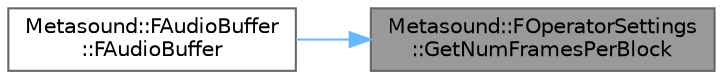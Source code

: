 digraph "Metasound::FOperatorSettings::GetNumFramesPerBlock"
{
 // INTERACTIVE_SVG=YES
 // LATEX_PDF_SIZE
  bgcolor="transparent";
  edge [fontname=Helvetica,fontsize=10,labelfontname=Helvetica,labelfontsize=10];
  node [fontname=Helvetica,fontsize=10,shape=box,height=0.2,width=0.4];
  rankdir="RL";
  Node1 [id="Node000001",label="Metasound::FOperatorSettings\l::GetNumFramesPerBlock",height=0.2,width=0.4,color="gray40", fillcolor="grey60", style="filled", fontcolor="black",tooltip="Get the number of audio frames in a block."];
  Node1 -> Node2 [id="edge1_Node000001_Node000002",dir="back",color="steelblue1",style="solid",tooltip=" "];
  Node2 [id="Node000002",label="Metasound::FAudioBuffer\l::FAudioBuffer",height=0.2,width=0.4,color="grey40", fillcolor="white", style="filled",URL="$df/dc9/classMetasound_1_1FAudioBuffer.html#a4b78c05409ddc6d927124a1f3fd6de4b",tooltip="This is the constructor used by the frontend."];
}
